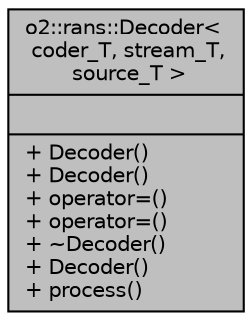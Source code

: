 digraph "o2::rans::Decoder&lt; coder_T, stream_T, source_T &gt;"
{
 // INTERACTIVE_SVG=YES
  bgcolor="transparent";
  edge [fontname="Helvetica",fontsize="10",labelfontname="Helvetica",labelfontsize="10"];
  node [fontname="Helvetica",fontsize="10",shape=record];
  Node1 [label="{o2::rans::Decoder\<\l coder_T, stream_T,\l source_T \>\n||+ Decoder()\l+ Decoder()\l+ operator=()\l+ operator=()\l+ ~Decoder()\l+ Decoder()\l+ process()\l}",height=0.2,width=0.4,color="black", fillcolor="grey75", style="filled", fontcolor="black"];
}
